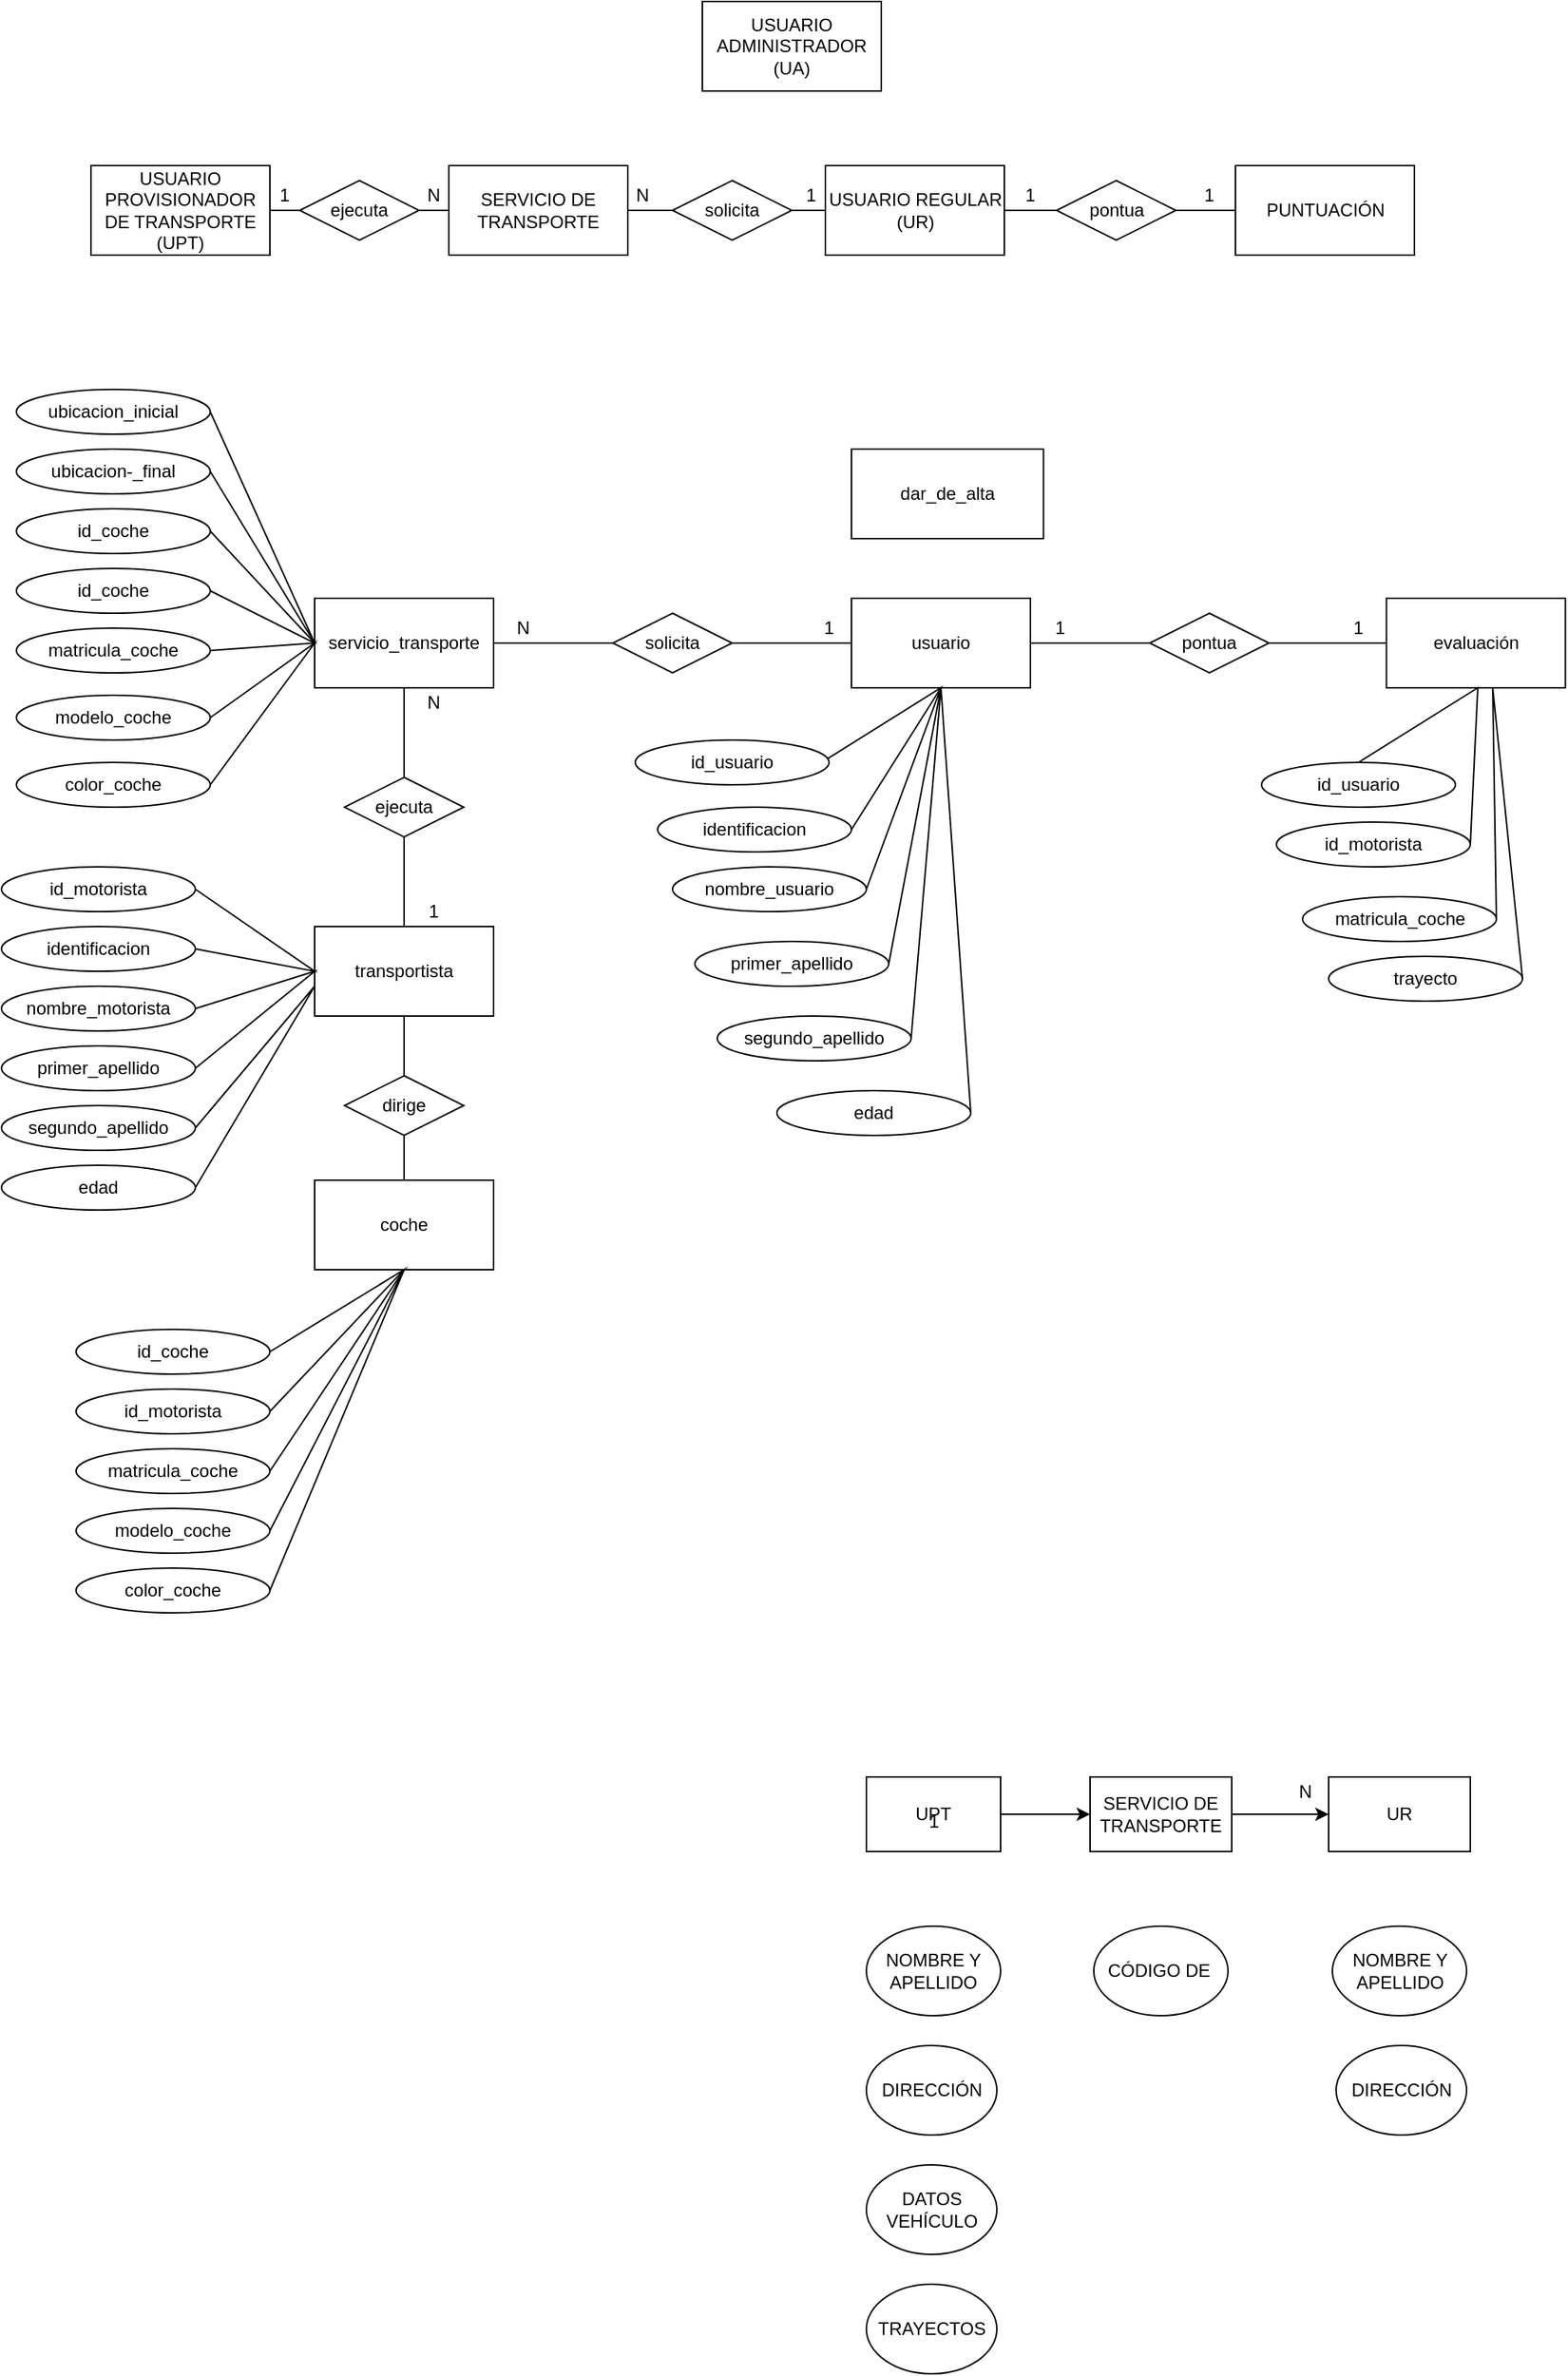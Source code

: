 <mxfile version="22.1.18" type="github">
  <diagram id="R2lEEEUBdFMjLlhIrx00" name="Page-1">
    <mxGraphModel dx="2038" dy="833" grid="1" gridSize="10" guides="1" tooltips="1" connect="1" arrows="1" fold="1" page="1" pageScale="1" pageWidth="850" pageHeight="1100" math="0" shadow="0" extFonts="Permanent Marker^https://fonts.googleapis.com/css?family=Permanent+Marker">
      <root>
        <mxCell id="0" />
        <mxCell id="1" parent="0" />
        <mxCell id="RZV3hxSErV2ZTlqvOIvP-1" value="USUARIO PROVISIONADOR DE TRANSPORTE (UPT)" style="rounded=0;whiteSpace=wrap;html=1;labelBackgroundColor=none;" parent="1" vertex="1">
          <mxGeometry x="10" y="150" width="120" height="60" as="geometry" />
        </mxCell>
        <mxCell id="RZV3hxSErV2ZTlqvOIvP-2" value="USUARIO REGULAR (UR)" style="rounded=0;whiteSpace=wrap;html=1;labelBackgroundColor=none;" parent="1" vertex="1">
          <mxGeometry x="502.5" y="150" width="120" height="60" as="geometry" />
        </mxCell>
        <mxCell id="RZV3hxSErV2ZTlqvOIvP-3" value="USUARIO ADMINISTRADOR&lt;br&gt;(UA)" style="rounded=0;whiteSpace=wrap;html=1;labelBackgroundColor=none;" parent="1" vertex="1">
          <mxGeometry x="420" y="40" width="120" height="60" as="geometry" />
        </mxCell>
        <mxCell id="RZV3hxSErV2ZTlqvOIvP-5" value="NOMBRE Y APELLIDO" style="ellipse;whiteSpace=wrap;html=1;labelBackgroundColor=none;" parent="1" vertex="1">
          <mxGeometry x="530" y="1330" width="90" height="60" as="geometry" />
        </mxCell>
        <mxCell id="RZV3hxSErV2ZTlqvOIvP-6" value="DIRECCIÓN" style="ellipse;whiteSpace=wrap;html=1;labelBackgroundColor=none;" parent="1" vertex="1">
          <mxGeometry x="530" y="1410" width="87.5" height="60" as="geometry" />
        </mxCell>
        <mxCell id="RZV3hxSErV2ZTlqvOIvP-7" value="NOMBRE Y APELLIDO" style="ellipse;whiteSpace=wrap;html=1;labelBackgroundColor=none;" parent="1" vertex="1">
          <mxGeometry x="842.5" y="1330" width="90" height="60" as="geometry" />
        </mxCell>
        <mxCell id="RZV3hxSErV2ZTlqvOIvP-8" value="DIRECCIÓN" style="ellipse;whiteSpace=wrap;html=1;labelBackgroundColor=none;" parent="1" vertex="1">
          <mxGeometry x="845" y="1410" width="87.5" height="60" as="geometry" />
        </mxCell>
        <mxCell id="RZV3hxSErV2ZTlqvOIvP-9" value="DATOS VEHÍCULO" style="ellipse;whiteSpace=wrap;html=1;labelBackgroundColor=none;" parent="1" vertex="1">
          <mxGeometry x="530" y="1490" width="87.5" height="60" as="geometry" />
        </mxCell>
        <mxCell id="RZV3hxSErV2ZTlqvOIvP-10" value="TRAYECTOS" style="ellipse;whiteSpace=wrap;html=1;labelBackgroundColor=none;" parent="1" vertex="1">
          <mxGeometry x="530" y="1570" width="87.5" height="60" as="geometry" />
        </mxCell>
        <mxCell id="RZV3hxSErV2ZTlqvOIvP-11" value="SERVICIO DE TRANSPORTE" style="rounded=0;whiteSpace=wrap;html=1;labelBackgroundColor=none;" parent="1" vertex="1">
          <mxGeometry x="250" y="150" width="120" height="60" as="geometry" />
        </mxCell>
        <mxCell id="RZV3hxSErV2ZTlqvOIvP-26" style="edgeStyle=orthogonalEdgeStyle;rounded=0;orthogonalLoop=1;jettySize=auto;html=1;entryX=0;entryY=0.5;entryDx=0;entryDy=0;labelBackgroundColor=none;fontColor=default;" parent="1" source="RZV3hxSErV2ZTlqvOIvP-12" target="RZV3hxSErV2ZTlqvOIvP-21" edge="1">
          <mxGeometry relative="1" as="geometry" />
        </mxCell>
        <mxCell id="RZV3hxSErV2ZTlqvOIvP-12" value="UPT" style="rounded=0;whiteSpace=wrap;html=1;labelBackgroundColor=none;" parent="1" vertex="1">
          <mxGeometry x="530" y="1230" width="90" height="50" as="geometry" />
        </mxCell>
        <mxCell id="RZV3hxSErV2ZTlqvOIvP-14" value="UR" style="rounded=0;whiteSpace=wrap;html=1;labelBackgroundColor=none;" parent="1" vertex="1">
          <mxGeometry x="840" y="1230" width="95" height="50" as="geometry" />
        </mxCell>
        <mxCell id="RZV3hxSErV2ZTlqvOIvP-18" value="1" style="text;html=1;strokeColor=none;fillColor=none;align=center;verticalAlign=middle;whiteSpace=wrap;rounded=0;labelBackgroundColor=none;" parent="1" vertex="1">
          <mxGeometry x="558.75" y="1250" width="32.5" height="20" as="geometry" />
        </mxCell>
        <mxCell id="RZV3hxSErV2ZTlqvOIvP-19" value="N" style="text;html=1;strokeColor=none;fillColor=none;align=center;verticalAlign=middle;whiteSpace=wrap;rounded=0;labelBackgroundColor=none;" parent="1" vertex="1">
          <mxGeometry x="807.5" y="1230" width="32.5" height="20" as="geometry" />
        </mxCell>
        <mxCell id="RZV3hxSErV2ZTlqvOIvP-28" style="edgeStyle=orthogonalEdgeStyle;rounded=0;orthogonalLoop=1;jettySize=auto;html=1;entryX=0;entryY=0.5;entryDx=0;entryDy=0;labelBackgroundColor=none;fontColor=default;" parent="1" source="RZV3hxSErV2ZTlqvOIvP-21" target="RZV3hxSErV2ZTlqvOIvP-14" edge="1">
          <mxGeometry relative="1" as="geometry" />
        </mxCell>
        <mxCell id="RZV3hxSErV2ZTlqvOIvP-21" value="SERVICIO DE TRANSPORTE" style="rounded=0;whiteSpace=wrap;html=1;labelBackgroundColor=none;" parent="1" vertex="1">
          <mxGeometry x="680" y="1230" width="95" height="50" as="geometry" />
        </mxCell>
        <mxCell id="RZV3hxSErV2ZTlqvOIvP-29" value="CÓDIGO DE&amp;nbsp;" style="ellipse;whiteSpace=wrap;html=1;labelBackgroundColor=none;" parent="1" vertex="1">
          <mxGeometry x="682.5" y="1330" width="90" height="60" as="geometry" />
        </mxCell>
        <mxCell id="RZV3hxSErV2ZTlqvOIvP-30" value="PUNTUACIÓN" style="rounded=0;whiteSpace=wrap;html=1;labelBackgroundColor=none;" parent="1" vertex="1">
          <mxGeometry x="777.5" y="150" width="120" height="60" as="geometry" />
        </mxCell>
        <mxCell id="UZvihDDz6vG9pODjjH-z-1" value="" style="endArrow=none;html=1;rounded=0;entryX=0;entryY=0.5;entryDx=0;entryDy=0;exitX=1;exitY=0.5;exitDx=0;exitDy=0;labelBackgroundColor=none;fontColor=default;" parent="1" source="UZvihDDz6vG9pODjjH-z-2" target="RZV3hxSErV2ZTlqvOIvP-11" edge="1">
          <mxGeometry width="50" height="50" relative="1" as="geometry">
            <mxPoint x="180" y="220" as="sourcePoint" />
            <mxPoint x="230" y="170" as="targetPoint" />
          </mxGeometry>
        </mxCell>
        <mxCell id="UZvihDDz6vG9pODjjH-z-3" value="" style="endArrow=none;html=1;rounded=0;entryX=0;entryY=0.5;entryDx=0;entryDy=0;exitX=1;exitY=0.5;exitDx=0;exitDy=0;labelBackgroundColor=none;fontColor=default;" parent="1" source="RZV3hxSErV2ZTlqvOIvP-1" target="UZvihDDz6vG9pODjjH-z-2" edge="1">
          <mxGeometry width="50" height="50" relative="1" as="geometry">
            <mxPoint x="160" y="180" as="sourcePoint" />
            <mxPoint x="280" y="180" as="targetPoint" />
          </mxGeometry>
        </mxCell>
        <mxCell id="UZvihDDz6vG9pODjjH-z-2" value="ejecuta" style="rhombus;whiteSpace=wrap;html=1;labelBackgroundColor=none;" parent="1" vertex="1">
          <mxGeometry x="150" y="160" width="80" height="40" as="geometry" />
        </mxCell>
        <mxCell id="UZvihDDz6vG9pODjjH-z-4" value="" style="endArrow=none;html=1;rounded=0;exitX=1;exitY=0.5;exitDx=0;exitDy=0;labelBackgroundColor=none;fontColor=default;" parent="1" source="UZvihDDz6vG9pODjjH-z-5" edge="1">
          <mxGeometry width="50" height="50" relative="1" as="geometry">
            <mxPoint x="420" y="200" as="sourcePoint" />
            <mxPoint x="500" y="180" as="targetPoint" />
          </mxGeometry>
        </mxCell>
        <mxCell id="UZvihDDz6vG9pODjjH-z-6" value="" style="endArrow=none;html=1;rounded=0;exitX=1;exitY=0.5;exitDx=0;exitDy=0;labelBackgroundColor=none;fontColor=default;" parent="1" source="RZV3hxSErV2ZTlqvOIvP-11" target="UZvihDDz6vG9pODjjH-z-5" edge="1">
          <mxGeometry width="50" height="50" relative="1" as="geometry">
            <mxPoint x="400" y="180" as="sourcePoint" />
            <mxPoint x="500" y="180" as="targetPoint" />
          </mxGeometry>
        </mxCell>
        <mxCell id="UZvihDDz6vG9pODjjH-z-5" value="solicita" style="rhombus;whiteSpace=wrap;html=1;labelBackgroundColor=none;" parent="1" vertex="1">
          <mxGeometry x="400" y="160" width="80" height="40" as="geometry" />
        </mxCell>
        <mxCell id="UZvihDDz6vG9pODjjH-z-9" value="" style="endArrow=none;html=1;rounded=0;entryX=0;entryY=0.5;entryDx=0;entryDy=0;exitX=1;exitY=0.5;exitDx=0;exitDy=0;labelBackgroundColor=none;fontColor=default;" parent="1" source="UZvihDDz6vG9pODjjH-z-5" target="RZV3hxSErV2ZTlqvOIvP-2" edge="1">
          <mxGeometry width="50" height="50" relative="1" as="geometry">
            <mxPoint x="485" y="230" as="sourcePoint" />
            <mxPoint x="535" y="180" as="targetPoint" />
          </mxGeometry>
        </mxCell>
        <mxCell id="UZvihDDz6vG9pODjjH-z-10" value="" style="endArrow=none;html=1;rounded=0;entryX=0;entryY=0.5;entryDx=0;entryDy=0;exitX=1;exitY=0.5;exitDx=0;exitDy=0;labelBackgroundColor=none;fontColor=default;" parent="1" source="UZvihDDz6vG9pODjjH-z-11" target="RZV3hxSErV2ZTlqvOIvP-30" edge="1">
          <mxGeometry width="50" height="50" relative="1" as="geometry">
            <mxPoint x="650" y="280" as="sourcePoint" />
            <mxPoint x="700" y="230" as="targetPoint" />
          </mxGeometry>
        </mxCell>
        <mxCell id="UZvihDDz6vG9pODjjH-z-12" value="" style="endArrow=none;html=1;rounded=0;entryX=0;entryY=0.5;entryDx=0;entryDy=0;exitX=1;exitY=0.5;exitDx=0;exitDy=0;labelBackgroundColor=none;fontColor=default;" parent="1" source="RZV3hxSErV2ZTlqvOIvP-2" target="UZvihDDz6vG9pODjjH-z-11" edge="1">
          <mxGeometry width="50" height="50" relative="1" as="geometry">
            <mxPoint x="623" y="180" as="sourcePoint" />
            <mxPoint x="720" y="180" as="targetPoint" />
          </mxGeometry>
        </mxCell>
        <mxCell id="UZvihDDz6vG9pODjjH-z-11" value="pontua" style="rhombus;whiteSpace=wrap;html=1;labelBackgroundColor=none;" parent="1" vertex="1">
          <mxGeometry x="657.5" y="160" width="80" height="40" as="geometry" />
        </mxCell>
        <mxCell id="UZvihDDz6vG9pODjjH-z-16" value="1" style="text;html=1;strokeColor=none;fillColor=none;align=center;verticalAlign=middle;whiteSpace=wrap;rounded=0;labelBackgroundColor=none;" parent="1" vertex="1">
          <mxGeometry x="130" y="160" width="20" height="20" as="geometry" />
        </mxCell>
        <mxCell id="UZvihDDz6vG9pODjjH-z-18" value="N" style="text;html=1;strokeColor=none;fillColor=none;align=center;verticalAlign=middle;whiteSpace=wrap;rounded=0;labelBackgroundColor=none;" parent="1" vertex="1">
          <mxGeometry x="230" y="160" width="20" height="20" as="geometry" />
        </mxCell>
        <mxCell id="UZvihDDz6vG9pODjjH-z-20" value="1" style="text;html=1;strokeColor=none;fillColor=none;align=center;verticalAlign=middle;whiteSpace=wrap;rounded=0;labelBackgroundColor=none;" parent="1" vertex="1">
          <mxGeometry x="482.5" y="160" width="20" height="20" as="geometry" />
        </mxCell>
        <mxCell id="UZvihDDz6vG9pODjjH-z-22" value="N" style="text;html=1;strokeColor=none;fillColor=none;align=center;verticalAlign=middle;whiteSpace=wrap;rounded=0;labelBackgroundColor=none;" parent="1" vertex="1">
          <mxGeometry x="370" y="160" width="20" height="20" as="geometry" />
        </mxCell>
        <mxCell id="UZvihDDz6vG9pODjjH-z-24" value="1" style="text;html=1;strokeColor=none;fillColor=none;align=center;verticalAlign=middle;whiteSpace=wrap;rounded=0;labelBackgroundColor=none;" parent="1" vertex="1">
          <mxGeometry x="630" y="160" width="20" height="20" as="geometry" />
        </mxCell>
        <mxCell id="UZvihDDz6vG9pODjjH-z-25" value="1" style="text;html=1;strokeColor=none;fillColor=none;align=center;verticalAlign=middle;whiteSpace=wrap;rounded=0;labelBackgroundColor=none;" parent="1" vertex="1">
          <mxGeometry x="750" y="160" width="20" height="20" as="geometry" />
        </mxCell>
        <mxCell id="UZvihDDz6vG9pODjjH-z-27" value="servicio_transporte" style="rounded=0;whiteSpace=wrap;html=1;labelBackgroundColor=none;" parent="1" vertex="1">
          <mxGeometry x="160" y="440" width="120" height="60" as="geometry" />
        </mxCell>
        <mxCell id="UZvihDDz6vG9pODjjH-z-28" value="ejecuta" style="rhombus;whiteSpace=wrap;html=1;labelBackgroundColor=none;" parent="1" vertex="1">
          <mxGeometry x="180" y="560" width="80" height="40" as="geometry" />
        </mxCell>
        <mxCell id="UZvihDDz6vG9pODjjH-z-29" value="transportista" style="rounded=0;whiteSpace=wrap;html=1;labelBackgroundColor=none;" parent="1" vertex="1">
          <mxGeometry x="160" y="660" width="120" height="60" as="geometry" />
        </mxCell>
        <mxCell id="UZvihDDz6vG9pODjjH-z-30" value="solicita" style="rhombus;whiteSpace=wrap;html=1;labelBackgroundColor=none;" parent="1" vertex="1">
          <mxGeometry x="360" y="450" width="80" height="40" as="geometry" />
        </mxCell>
        <mxCell id="UZvihDDz6vG9pODjjH-z-32" value="usuario" style="rounded=0;whiteSpace=wrap;html=1;labelBackgroundColor=none;" parent="1" vertex="1">
          <mxGeometry x="520" y="440" width="120" height="60" as="geometry" />
        </mxCell>
        <mxCell id="UZvihDDz6vG9pODjjH-z-33" value="" style="endArrow=none;html=1;rounded=0;entryX=0;entryY=0.5;entryDx=0;entryDy=0;exitX=1;exitY=0.5;exitDx=0;exitDy=0;labelBackgroundColor=none;fontColor=default;" parent="1" source="UZvihDDz6vG9pODjjH-z-30" target="UZvihDDz6vG9pODjjH-z-32" edge="1">
          <mxGeometry width="50" height="50" relative="1" as="geometry">
            <mxPoint x="455" y="510" as="sourcePoint" />
            <mxPoint x="505" y="460" as="targetPoint" />
          </mxGeometry>
        </mxCell>
        <mxCell id="UZvihDDz6vG9pODjjH-z-34" value="" style="endArrow=none;html=1;rounded=0;entryX=0;entryY=0.5;entryDx=0;entryDy=0;exitX=1;exitY=0.5;exitDx=0;exitDy=0;labelBackgroundColor=none;fontColor=default;" parent="1" source="UZvihDDz6vG9pODjjH-z-27" target="UZvihDDz6vG9pODjjH-z-30" edge="1">
          <mxGeometry width="50" height="50" relative="1" as="geometry">
            <mxPoint x="295" y="500" as="sourcePoint" />
            <mxPoint x="345" y="450" as="targetPoint" />
          </mxGeometry>
        </mxCell>
        <mxCell id="UZvihDDz6vG9pODjjH-z-35" value="" style="endArrow=none;html=1;rounded=0;entryX=0;entryY=0.5;entryDx=0;entryDy=0;exitX=1;exitY=0.5;exitDx=0;exitDy=0;labelBackgroundColor=none;fontColor=default;" parent="1" source="UZvihDDz6vG9pODjjH-z-43" target="UZvihDDz6vG9pODjjH-z-45" edge="1">
          <mxGeometry width="50" height="50" relative="1" as="geometry">
            <mxPoint x="800" y="535" as="sourcePoint" />
            <mxPoint x="850" y="485" as="targetPoint" />
          </mxGeometry>
        </mxCell>
        <mxCell id="UZvihDDz6vG9pODjjH-z-36" value="" style="endArrow=none;html=1;rounded=0;entryX=0.5;entryY=1;entryDx=0;entryDy=0;exitX=0.5;exitY=0;exitDx=0;exitDy=0;labelBackgroundColor=none;fontColor=default;" parent="1" source="UZvihDDz6vG9pODjjH-z-29" target="UZvihDDz6vG9pODjjH-z-28" edge="1">
          <mxGeometry width="50" height="50" relative="1" as="geometry">
            <mxPoint x="190" y="670" as="sourcePoint" />
            <mxPoint x="240" y="620" as="targetPoint" />
          </mxGeometry>
        </mxCell>
        <mxCell id="UZvihDDz6vG9pODjjH-z-37" value="" style="endArrow=none;html=1;rounded=0;entryX=0.5;entryY=1;entryDx=0;entryDy=0;exitX=0.5;exitY=0;exitDx=0;exitDy=0;labelBackgroundColor=none;fontColor=default;" parent="1" source="UZvihDDz6vG9pODjjH-z-28" target="UZvihDDz6vG9pODjjH-z-27" edge="1">
          <mxGeometry width="50" height="50" relative="1" as="geometry">
            <mxPoint x="195" y="560" as="sourcePoint" />
            <mxPoint x="245" y="510" as="targetPoint" />
          </mxGeometry>
        </mxCell>
        <mxCell id="UZvihDDz6vG9pODjjH-z-38" value="1" style="text;html=1;strokeColor=none;fillColor=none;align=center;verticalAlign=middle;whiteSpace=wrap;rounded=0;labelBackgroundColor=none;" parent="1" vertex="1">
          <mxGeometry x="230" y="640" width="20" height="20" as="geometry" />
        </mxCell>
        <mxCell id="UZvihDDz6vG9pODjjH-z-39" value="N" style="text;html=1;strokeColor=none;fillColor=none;align=center;verticalAlign=middle;whiteSpace=wrap;rounded=0;labelBackgroundColor=none;" parent="1" vertex="1">
          <mxGeometry x="230" y="500" width="20" height="20" as="geometry" />
        </mxCell>
        <mxCell id="UZvihDDz6vG9pODjjH-z-40" value="N" style="text;html=1;strokeColor=none;fillColor=none;align=center;verticalAlign=middle;whiteSpace=wrap;rounded=0;labelBackgroundColor=none;" parent="1" vertex="1">
          <mxGeometry x="290" y="450" width="20" height="20" as="geometry" />
        </mxCell>
        <mxCell id="UZvihDDz6vG9pODjjH-z-42" value="1" style="text;html=1;strokeColor=none;fillColor=none;align=center;verticalAlign=middle;whiteSpace=wrap;rounded=0;labelBackgroundColor=none;" parent="1" vertex="1">
          <mxGeometry x="495" y="450" width="20" height="20" as="geometry" />
        </mxCell>
        <mxCell id="UZvihDDz6vG9pODjjH-z-43" value="pontua" style="rhombus;whiteSpace=wrap;html=1;labelBackgroundColor=none;" parent="1" vertex="1">
          <mxGeometry x="720" y="450" width="80" height="40" as="geometry" />
        </mxCell>
        <mxCell id="UZvihDDz6vG9pODjjH-z-45" value="evaluación" style="rounded=0;whiteSpace=wrap;html=1;labelBackgroundColor=none;" parent="1" vertex="1">
          <mxGeometry x="878.75" y="440" width="120" height="60" as="geometry" />
        </mxCell>
        <mxCell id="UZvihDDz6vG9pODjjH-z-46" value="" style="endArrow=none;html=1;rounded=0;entryX=0;entryY=0.5;entryDx=0;entryDy=0;exitX=1;exitY=0.5;exitDx=0;exitDy=0;labelBackgroundColor=none;fontColor=default;" parent="1" target="UZvihDDz6vG9pODjjH-z-43" edge="1">
          <mxGeometry width="50" height="50" relative="1" as="geometry">
            <mxPoint x="690" y="470" as="sourcePoint" />
            <mxPoint x="702.5" y="470" as="targetPoint" />
          </mxGeometry>
        </mxCell>
        <mxCell id="UZvihDDz6vG9pODjjH-z-47" value="dar_de_alta" style="rounded=0;whiteSpace=wrap;html=1;labelBackgroundColor=none;" parent="1" vertex="1">
          <mxGeometry x="520" y="340" width="128.75" height="60" as="geometry" />
        </mxCell>
        <mxCell id="UZvihDDz6vG9pODjjH-z-51" value="1" style="text;html=1;strokeColor=none;fillColor=none;align=center;verticalAlign=middle;whiteSpace=wrap;rounded=0;labelBackgroundColor=none;" parent="1" vertex="1">
          <mxGeometry x="850" y="450" width="20" height="20" as="geometry" />
        </mxCell>
        <mxCell id="UZvihDDz6vG9pODjjH-z-53" value="" style="endArrow=none;html=1;rounded=0;exitX=1;exitY=0.5;exitDx=0;exitDy=0;labelBackgroundColor=none;fontColor=default;" parent="1" source="UZvihDDz6vG9pODjjH-z-32" edge="1">
          <mxGeometry width="50" height="50" relative="1" as="geometry">
            <mxPoint x="640" y="470" as="sourcePoint" />
            <mxPoint x="690" y="470" as="targetPoint" />
          </mxGeometry>
        </mxCell>
        <mxCell id="UZvihDDz6vG9pODjjH-z-56" value="1" style="text;html=1;strokeColor=none;fillColor=none;align=center;verticalAlign=middle;whiteSpace=wrap;rounded=0;labelBackgroundColor=none;" parent="1" vertex="1">
          <mxGeometry x="650" y="450" width="20" height="20" as="geometry" />
        </mxCell>
        <mxCell id="UZvihDDz6vG9pODjjH-z-57" value="" style="endArrow=none;html=1;rounded=0;entryX=1;entryY=0.5;entryDx=0;entryDy=0;exitX=1;exitY=0.5;exitDx=0;exitDy=0;labelBackgroundColor=none;fontColor=default;" parent="1" source="UZvihDDz6vG9pODjjH-z-62" target="UZvihDDz6vG9pODjjH-z-58" edge="1">
          <mxGeometry width="50" height="50" relative="1" as="geometry">
            <mxPoint x="80" y="510" as="sourcePoint" />
            <mxPoint x="60" y="520" as="targetPoint" />
            <Array as="points">
              <mxPoint x="160" y="470" />
            </Array>
          </mxGeometry>
        </mxCell>
        <mxCell id="UZvihDDz6vG9pODjjH-z-58" value="id_coche" style="ellipse;whiteSpace=wrap;html=1;labelBackgroundColor=none;" parent="1" vertex="1">
          <mxGeometry x="-40" y="420" width="130" height="30" as="geometry" />
        </mxCell>
        <mxCell id="UZvihDDz6vG9pODjjH-z-62" value="matricula_coche" style="ellipse;whiteSpace=wrap;html=1;labelBackgroundColor=none;" parent="1" vertex="1">
          <mxGeometry x="-40" y="460" width="130" height="30" as="geometry" />
        </mxCell>
        <mxCell id="UZvihDDz6vG9pODjjH-z-64" value="" style="endArrow=none;html=1;rounded=0;labelBackgroundColor=none;fontColor=default;entryX=1;entryY=0.5;entryDx=0;entryDy=0;exitX=1;exitY=0.5;exitDx=0;exitDy=0;" parent="1" source="VUBh9zfn_N3HPbpOxdJ6-12" target="VUBh9zfn_N3HPbpOxdJ6-4" edge="1">
          <mxGeometry width="50" height="50" relative="1" as="geometry">
            <mxPoint x="90" y="670" as="sourcePoint" />
            <mxPoint x="100" y="640" as="targetPoint" />
            <Array as="points">
              <mxPoint x="160" y="690" />
            </Array>
          </mxGeometry>
        </mxCell>
        <mxCell id="VUBh9zfn_N3HPbpOxdJ6-1" value="modelo_coche" style="ellipse;whiteSpace=wrap;html=1;labelBackgroundColor=none;" vertex="1" parent="1">
          <mxGeometry x="-40" y="505" width="130" height="30" as="geometry" />
        </mxCell>
        <mxCell id="VUBh9zfn_N3HPbpOxdJ6-2" value="" style="endArrow=none;html=1;rounded=0;entryX=1;entryY=0.5;entryDx=0;entryDy=0;exitX=1;exitY=0.5;exitDx=0;exitDy=0;" edge="1" parent="1" source="VUBh9zfn_N3HPbpOxdJ6-3" target="VUBh9zfn_N3HPbpOxdJ6-1">
          <mxGeometry width="50" height="50" relative="1" as="geometry">
            <mxPoint x="70" y="510" as="sourcePoint" />
            <mxPoint x="120" y="470" as="targetPoint" />
            <Array as="points">
              <mxPoint x="160" y="470" />
            </Array>
          </mxGeometry>
        </mxCell>
        <mxCell id="VUBh9zfn_N3HPbpOxdJ6-3" value="color_coche" style="ellipse;whiteSpace=wrap;html=1;labelBackgroundColor=none;" vertex="1" parent="1">
          <mxGeometry x="-40" y="550" width="130" height="30" as="geometry" />
        </mxCell>
        <mxCell id="VUBh9zfn_N3HPbpOxdJ6-4" value="id_motorista" style="ellipse;whiteSpace=wrap;html=1;labelBackgroundColor=none;" vertex="1" parent="1">
          <mxGeometry x="-50" y="620" width="130" height="30" as="geometry" />
        </mxCell>
        <mxCell id="VUBh9zfn_N3HPbpOxdJ6-5" value="segundo_apellido" style="ellipse;whiteSpace=wrap;html=1;labelBackgroundColor=none;" vertex="1" parent="1">
          <mxGeometry x="-50" y="780" width="130" height="30" as="geometry" />
        </mxCell>
        <mxCell id="VUBh9zfn_N3HPbpOxdJ6-6" value="primer_apellido" style="ellipse;whiteSpace=wrap;html=1;labelBackgroundColor=none;" vertex="1" parent="1">
          <mxGeometry x="-50" y="740" width="130" height="30" as="geometry" />
        </mxCell>
        <mxCell id="VUBh9zfn_N3HPbpOxdJ6-7" value="nombre_motorista" style="ellipse;whiteSpace=wrap;html=1;labelBackgroundColor=none;" vertex="1" parent="1">
          <mxGeometry x="-50" y="700" width="130" height="30" as="geometry" />
        </mxCell>
        <mxCell id="VUBh9zfn_N3HPbpOxdJ6-9" value="" style="endArrow=none;html=1;rounded=0;entryX=1;entryY=0.5;entryDx=0;entryDy=0;exitX=1;exitY=0.5;exitDx=0;exitDy=0;" edge="1" parent="1" source="VUBh9zfn_N3HPbpOxdJ6-11" target="VUBh9zfn_N3HPbpOxdJ6-5">
          <mxGeometry width="50" height="50" relative="1" as="geometry">
            <mxPoint x="100" y="740" as="sourcePoint" />
            <mxPoint x="70" y="730" as="targetPoint" />
            <Array as="points">
              <mxPoint x="160" y="700" />
            </Array>
          </mxGeometry>
        </mxCell>
        <mxCell id="VUBh9zfn_N3HPbpOxdJ6-10" value="" style="endArrow=none;html=1;rounded=0;entryX=1;entryY=0.5;entryDx=0;entryDy=0;" edge="1" parent="1" target="VUBh9zfn_N3HPbpOxdJ6-20">
          <mxGeometry width="50" height="50" relative="1" as="geometry">
            <mxPoint x="500" y="550" as="sourcePoint" />
            <mxPoint x="510" y="580" as="targetPoint" />
            <Array as="points">
              <mxPoint x="580" y="500" />
            </Array>
          </mxGeometry>
        </mxCell>
        <mxCell id="VUBh9zfn_N3HPbpOxdJ6-11" value="edad" style="ellipse;whiteSpace=wrap;html=1;labelBackgroundColor=none;" vertex="1" parent="1">
          <mxGeometry x="-50" y="820" width="130" height="30" as="geometry" />
        </mxCell>
        <mxCell id="VUBh9zfn_N3HPbpOxdJ6-12" value="identificacion" style="ellipse;whiteSpace=wrap;html=1;labelBackgroundColor=none;" vertex="1" parent="1">
          <mxGeometry x="-50" y="660" width="130" height="30" as="geometry" />
        </mxCell>
        <mxCell id="VUBh9zfn_N3HPbpOxdJ6-14" value="" style="endArrow=none;html=1;rounded=0;exitX=1;exitY=0.5;exitDx=0;exitDy=0;entryX=1;entryY=0.5;entryDx=0;entryDy=0;" edge="1" parent="1" source="VUBh9zfn_N3HPbpOxdJ6-6" target="VUBh9zfn_N3HPbpOxdJ6-7">
          <mxGeometry width="50" height="50" relative="1" as="geometry">
            <mxPoint x="70" y="730" as="sourcePoint" />
            <mxPoint x="120" y="680" as="targetPoint" />
            <Array as="points">
              <mxPoint x="160" y="690" />
            </Array>
          </mxGeometry>
        </mxCell>
        <mxCell id="VUBh9zfn_N3HPbpOxdJ6-15" value="id_usuario" style="ellipse;whiteSpace=wrap;html=1;labelBackgroundColor=none;" vertex="1" parent="1">
          <mxGeometry x="375" y="535" width="130" height="30" as="geometry" />
        </mxCell>
        <mxCell id="VUBh9zfn_N3HPbpOxdJ6-16" value="segundo_apellido" style="ellipse;whiteSpace=wrap;html=1;labelBackgroundColor=none;" vertex="1" parent="1">
          <mxGeometry x="430" y="720" width="130" height="30" as="geometry" />
        </mxCell>
        <mxCell id="VUBh9zfn_N3HPbpOxdJ6-17" value="primer_apellido" style="ellipse;whiteSpace=wrap;html=1;labelBackgroundColor=none;" vertex="1" parent="1">
          <mxGeometry x="415" y="670" width="130" height="30" as="geometry" />
        </mxCell>
        <mxCell id="VUBh9zfn_N3HPbpOxdJ6-18" value="nombre_usuario" style="ellipse;whiteSpace=wrap;html=1;labelBackgroundColor=none;" vertex="1" parent="1">
          <mxGeometry x="400" y="620" width="130" height="30" as="geometry" />
        </mxCell>
        <mxCell id="VUBh9zfn_N3HPbpOxdJ6-19" value="edad" style="ellipse;whiteSpace=wrap;html=1;labelBackgroundColor=none;" vertex="1" parent="1">
          <mxGeometry x="470" y="770" width="130" height="30" as="geometry" />
        </mxCell>
        <mxCell id="VUBh9zfn_N3HPbpOxdJ6-20" value="identificacion" style="ellipse;whiteSpace=wrap;html=1;labelBackgroundColor=none;" vertex="1" parent="1">
          <mxGeometry x="390" y="580" width="130" height="30" as="geometry" />
        </mxCell>
        <mxCell id="VUBh9zfn_N3HPbpOxdJ6-24" value="" style="endArrow=none;html=1;rounded=0;exitX=1;exitY=0.5;exitDx=0;exitDy=0;entryX=1;entryY=0.5;entryDx=0;entryDy=0;" edge="1" parent="1" source="VUBh9zfn_N3HPbpOxdJ6-18" target="VUBh9zfn_N3HPbpOxdJ6-17">
          <mxGeometry width="50" height="50" relative="1" as="geometry">
            <mxPoint x="570" y="615" as="sourcePoint" />
            <mxPoint x="620" y="565" as="targetPoint" />
            <Array as="points">
              <mxPoint x="580" y="500" />
            </Array>
          </mxGeometry>
        </mxCell>
        <mxCell id="VUBh9zfn_N3HPbpOxdJ6-25" value="" style="endArrow=none;html=1;rounded=0;exitX=1;exitY=0.5;exitDx=0;exitDy=0;entryX=1;entryY=0.5;entryDx=0;entryDy=0;" edge="1" parent="1" source="VUBh9zfn_N3HPbpOxdJ6-16" target="VUBh9zfn_N3HPbpOxdJ6-19">
          <mxGeometry width="50" height="50" relative="1" as="geometry">
            <mxPoint x="615" y="750" as="sourcePoint" />
            <mxPoint x="665" y="700" as="targetPoint" />
            <Array as="points">
              <mxPoint x="580" y="500" />
            </Array>
          </mxGeometry>
        </mxCell>
        <mxCell id="VUBh9zfn_N3HPbpOxdJ6-29" value="id_usuario" style="ellipse;whiteSpace=wrap;html=1;labelBackgroundColor=none;" vertex="1" parent="1">
          <mxGeometry x="795" y="550" width="130" height="30" as="geometry" />
        </mxCell>
        <mxCell id="VUBh9zfn_N3HPbpOxdJ6-30" value="id_motorista" style="ellipse;whiteSpace=wrap;html=1;labelBackgroundColor=none;" vertex="1" parent="1">
          <mxGeometry x="805" y="590" width="130" height="30" as="geometry" />
        </mxCell>
        <mxCell id="VUBh9zfn_N3HPbpOxdJ6-31" value="matricula_coche" style="ellipse;whiteSpace=wrap;html=1;labelBackgroundColor=none;" vertex="1" parent="1">
          <mxGeometry x="822.5" y="640" width="130" height="30" as="geometry" />
        </mxCell>
        <mxCell id="VUBh9zfn_N3HPbpOxdJ6-32" value="" style="endArrow=none;html=1;rounded=0;exitX=0.5;exitY=0;exitDx=0;exitDy=0;entryX=1;entryY=0.5;entryDx=0;entryDy=0;" edge="1" parent="1" source="VUBh9zfn_N3HPbpOxdJ6-29" target="VUBh9zfn_N3HPbpOxdJ6-30">
          <mxGeometry width="50" height="50" relative="1" as="geometry">
            <mxPoint x="948.75" y="580" as="sourcePoint" />
            <mxPoint x="1150" y="660" as="targetPoint" />
            <Array as="points">
              <mxPoint x="940" y="500" />
            </Array>
          </mxGeometry>
        </mxCell>
        <mxCell id="VUBh9zfn_N3HPbpOxdJ6-35" value="" style="endArrow=none;html=1;rounded=0;exitX=1;exitY=0.5;exitDx=0;exitDy=0;entryX=1;entryY=0.5;entryDx=0;entryDy=0;" edge="1" parent="1" source="VUBh9zfn_N3HPbpOxdJ6-31" target="VUBh9zfn_N3HPbpOxdJ6-36">
          <mxGeometry width="50" height="50" relative="1" as="geometry">
            <mxPoint x="998.75" y="620" as="sourcePoint" />
            <mxPoint x="940" y="650" as="targetPoint" />
            <Array as="points">
              <mxPoint x="950" y="500" />
            </Array>
          </mxGeometry>
        </mxCell>
        <mxCell id="VUBh9zfn_N3HPbpOxdJ6-36" value="trayecto" style="ellipse;whiteSpace=wrap;html=1;labelBackgroundColor=none;" vertex="1" parent="1">
          <mxGeometry x="840" y="680" width="130" height="30" as="geometry" />
        </mxCell>
        <mxCell id="VUBh9zfn_N3HPbpOxdJ6-37" value="coche" style="rounded=0;whiteSpace=wrap;html=1;labelBackgroundColor=none;" vertex="1" parent="1">
          <mxGeometry x="160" y="830" width="120" height="60" as="geometry" />
        </mxCell>
        <mxCell id="VUBh9zfn_N3HPbpOxdJ6-38" value="" style="endArrow=none;html=1;rounded=0;entryX=0.5;entryY=1;entryDx=0;entryDy=0;exitX=0.5;exitY=0;exitDx=0;exitDy=0;" edge="1" parent="1" source="VUBh9zfn_N3HPbpOxdJ6-39" target="UZvihDDz6vG9pODjjH-z-29">
          <mxGeometry width="50" height="50" relative="1" as="geometry">
            <mxPoint x="230" y="820" as="sourcePoint" />
            <mxPoint x="280" y="770" as="targetPoint" />
            <Array as="points" />
          </mxGeometry>
        </mxCell>
        <mxCell id="VUBh9zfn_N3HPbpOxdJ6-40" value="" style="endArrow=none;html=1;rounded=0;entryX=0.5;entryY=1;entryDx=0;entryDy=0;exitX=0.5;exitY=0;exitDx=0;exitDy=0;" edge="1" parent="1" source="VUBh9zfn_N3HPbpOxdJ6-37" target="VUBh9zfn_N3HPbpOxdJ6-39">
          <mxGeometry width="50" height="50" relative="1" as="geometry">
            <mxPoint x="220" y="830" as="sourcePoint" />
            <mxPoint x="220" y="720" as="targetPoint" />
            <Array as="points" />
          </mxGeometry>
        </mxCell>
        <mxCell id="VUBh9zfn_N3HPbpOxdJ6-39" value="dirige" style="rhombus;whiteSpace=wrap;html=1;labelBackgroundColor=none;" vertex="1" parent="1">
          <mxGeometry x="180" y="760" width="80" height="40" as="geometry" />
        </mxCell>
        <mxCell id="VUBh9zfn_N3HPbpOxdJ6-41" value="id_motorista" style="ellipse;whiteSpace=wrap;html=1;labelBackgroundColor=none;" vertex="1" parent="1">
          <mxGeometry y="970" width="130" height="30" as="geometry" />
        </mxCell>
        <mxCell id="VUBh9zfn_N3HPbpOxdJ6-42" value="color_coche" style="ellipse;whiteSpace=wrap;html=1;labelBackgroundColor=none;" vertex="1" parent="1">
          <mxGeometry y="1090" width="130" height="30" as="geometry" />
        </mxCell>
        <mxCell id="VUBh9zfn_N3HPbpOxdJ6-43" value="matricula_coche" style="ellipse;whiteSpace=wrap;html=1;labelBackgroundColor=none;" vertex="1" parent="1">
          <mxGeometry y="1010" width="130" height="30" as="geometry" />
        </mxCell>
        <mxCell id="VUBh9zfn_N3HPbpOxdJ6-44" value="id_coche" style="ellipse;whiteSpace=wrap;html=1;labelBackgroundColor=none;" vertex="1" parent="1">
          <mxGeometry x="-40" y="380" width="130" height="30" as="geometry" />
        </mxCell>
        <mxCell id="VUBh9zfn_N3HPbpOxdJ6-45" value="" style="endArrow=none;html=1;rounded=0;exitX=1;exitY=0.5;exitDx=0;exitDy=0;" edge="1" parent="1" source="VUBh9zfn_N3HPbpOxdJ6-44">
          <mxGeometry width="50" height="50" relative="1" as="geometry">
            <mxPoint x="130" y="410" as="sourcePoint" />
            <mxPoint x="160" y="470" as="targetPoint" />
          </mxGeometry>
        </mxCell>
        <mxCell id="VUBh9zfn_N3HPbpOxdJ6-46" value="ubicacion-_final" style="ellipse;whiteSpace=wrap;html=1;labelBackgroundColor=none;" vertex="1" parent="1">
          <mxGeometry x="-40" y="340" width="130" height="30" as="geometry" />
        </mxCell>
        <mxCell id="VUBh9zfn_N3HPbpOxdJ6-47" value="ubicacion_inicial" style="ellipse;whiteSpace=wrap;html=1;labelBackgroundColor=none;" vertex="1" parent="1">
          <mxGeometry x="-40" y="300" width="130" height="30" as="geometry" />
        </mxCell>
        <mxCell id="VUBh9zfn_N3HPbpOxdJ6-48" value="" style="endArrow=none;html=1;rounded=0;exitX=1;exitY=0.5;exitDx=0;exitDy=0;entryX=1;entryY=0.5;entryDx=0;entryDy=0;" edge="1" parent="1" source="VUBh9zfn_N3HPbpOxdJ6-47" target="VUBh9zfn_N3HPbpOxdJ6-46">
          <mxGeometry width="50" height="50" relative="1" as="geometry">
            <mxPoint x="160" y="390" as="sourcePoint" />
            <mxPoint x="210" y="330" as="targetPoint" />
            <Array as="points">
              <mxPoint x="160" y="470" />
            </Array>
          </mxGeometry>
        </mxCell>
        <mxCell id="VUBh9zfn_N3HPbpOxdJ6-49" value="id_coche" style="ellipse;whiteSpace=wrap;html=1;labelBackgroundColor=none;" vertex="1" parent="1">
          <mxGeometry y="930" width="130" height="30" as="geometry" />
        </mxCell>
        <mxCell id="VUBh9zfn_N3HPbpOxdJ6-50" value="modelo_coche" style="ellipse;whiteSpace=wrap;html=1;labelBackgroundColor=none;" vertex="1" parent="1">
          <mxGeometry y="1050" width="130" height="30" as="geometry" />
        </mxCell>
        <mxCell id="VUBh9zfn_N3HPbpOxdJ6-51" value="" style="endArrow=none;html=1;rounded=0;exitX=1;exitY=0.5;exitDx=0;exitDy=0;entryX=1;entryY=0.5;entryDx=0;entryDy=0;" edge="1" parent="1" source="VUBh9zfn_N3HPbpOxdJ6-49" target="VUBh9zfn_N3HPbpOxdJ6-41">
          <mxGeometry width="50" height="50" relative="1" as="geometry">
            <mxPoint x="130" y="930" as="sourcePoint" />
            <mxPoint x="120" y="990" as="targetPoint" />
            <Array as="points">
              <mxPoint x="220" y="890" />
            </Array>
          </mxGeometry>
        </mxCell>
        <mxCell id="VUBh9zfn_N3HPbpOxdJ6-52" value="" style="endArrow=none;html=1;rounded=0;exitX=1;exitY=0.5;exitDx=0;exitDy=0;" edge="1" parent="1" source="VUBh9zfn_N3HPbpOxdJ6-42">
          <mxGeometry width="50" height="50" relative="1" as="geometry">
            <mxPoint x="250" y="1070" as="sourcePoint" />
            <mxPoint x="130" y="1105" as="targetPoint" />
            <Array as="points">
              <mxPoint x="220" y="890" />
            </Array>
          </mxGeometry>
        </mxCell>
        <mxCell id="VUBh9zfn_N3HPbpOxdJ6-53" value="" style="endArrow=none;html=1;rounded=0;exitX=1;exitY=0.5;exitDx=0;exitDy=0;entryX=1;entryY=0.5;entryDx=0;entryDy=0;" edge="1" parent="1" source="VUBh9zfn_N3HPbpOxdJ6-43" target="VUBh9zfn_N3HPbpOxdJ6-50">
          <mxGeometry width="50" height="50" relative="1" as="geometry">
            <mxPoint x="195" y="1010" as="sourcePoint" />
            <mxPoint x="245" y="960" as="targetPoint" />
            <Array as="points">
              <mxPoint x="220" y="890" />
            </Array>
          </mxGeometry>
        </mxCell>
      </root>
    </mxGraphModel>
  </diagram>
</mxfile>
